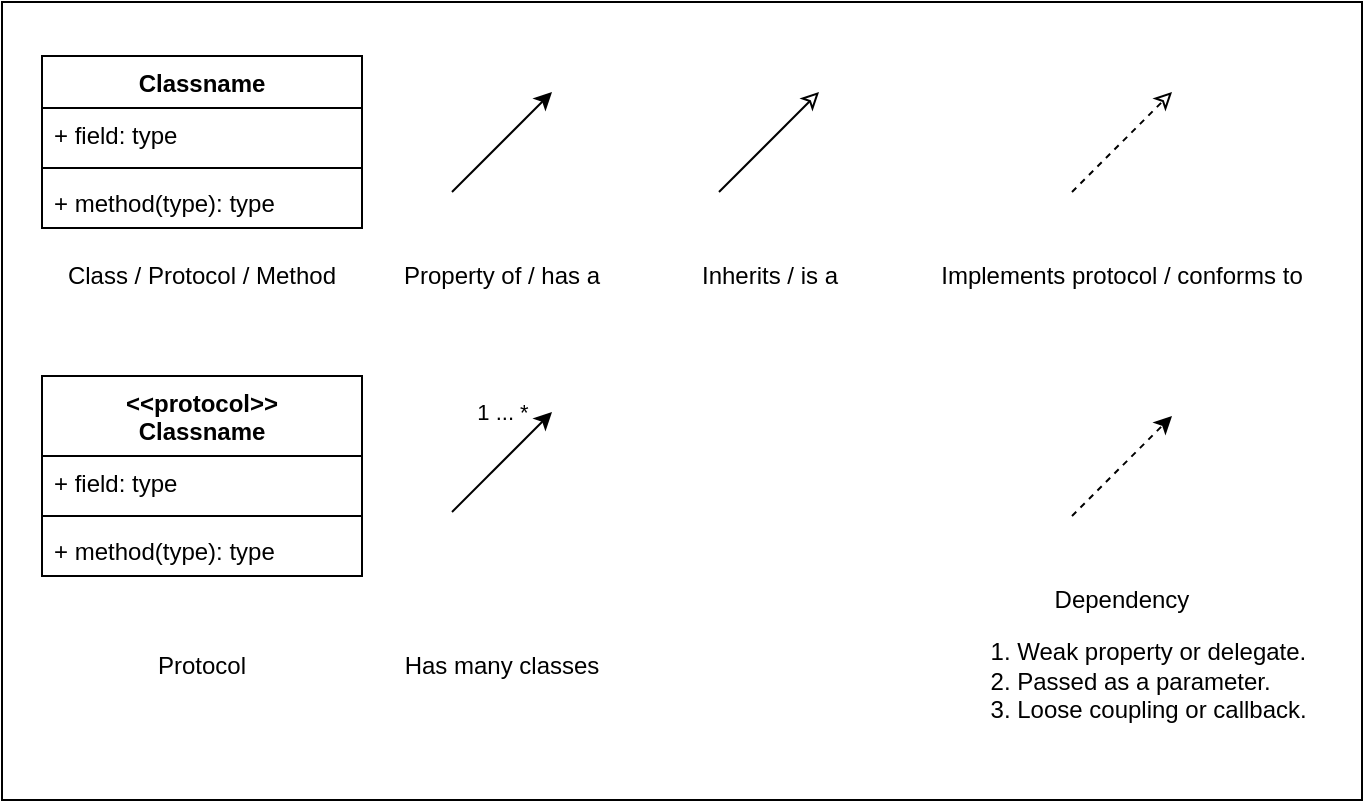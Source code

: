 <mxfile version="15.3.5" type="device" pages="2"><diagram id="C5RBs43oDa-KdzZeNtuy" name="Description"><mxGraphModel dx="946" dy="604" grid="1" gridSize="10" guides="1" tooltips="1" connect="1" arrows="1" fold="1" page="1" pageScale="1" pageWidth="827" pageHeight="1169" math="0" shadow="0"><root><mxCell id="WIyWlLk6GJQsqaUBKTNV-0"/><mxCell id="WIyWlLk6GJQsqaUBKTNV-1" parent="WIyWlLk6GJQsqaUBKTNV-0"/><mxCell id="aeuOBoQLGqFsqWAiUIsY-0" value="" style="rounded=0;whiteSpace=wrap;html=1;hachureGap=4;pointerEvents=0;" vertex="1" parent="WIyWlLk6GJQsqaUBKTNV-1"><mxGeometry x="74" y="385" width="680" height="399" as="geometry"/></mxCell><mxCell id="MYnlqdQX82v4iNZHuZaT-0" value="Classname" style="swimlane;fontStyle=1;align=center;verticalAlign=top;childLayout=stackLayout;horizontal=1;startSize=26;horizontalStack=0;resizeParent=1;resizeParentMax=0;resizeLast=0;collapsible=1;marginBottom=0;" parent="WIyWlLk6GJQsqaUBKTNV-1" vertex="1"><mxGeometry x="94" y="412" width="160" height="86" as="geometry"/></mxCell><mxCell id="MYnlqdQX82v4iNZHuZaT-1" value="+ field: type" style="text;strokeColor=none;fillColor=none;align=left;verticalAlign=top;spacingLeft=4;spacingRight=4;overflow=hidden;rotatable=0;points=[[0,0.5],[1,0.5]];portConstraint=eastwest;" parent="MYnlqdQX82v4iNZHuZaT-0" vertex="1"><mxGeometry y="26" width="160" height="26" as="geometry"/></mxCell><mxCell id="MYnlqdQX82v4iNZHuZaT-2" value="" style="line;strokeWidth=1;fillColor=none;align=left;verticalAlign=middle;spacingTop=-1;spacingLeft=3;spacingRight=3;rotatable=0;labelPosition=right;points=[];portConstraint=eastwest;" parent="MYnlqdQX82v4iNZHuZaT-0" vertex="1"><mxGeometry y="52" width="160" height="8" as="geometry"/></mxCell><mxCell id="MYnlqdQX82v4iNZHuZaT-3" value="+ method(type): type" style="text;strokeColor=none;fillColor=none;align=left;verticalAlign=top;spacingLeft=4;spacingRight=4;overflow=hidden;rotatable=0;points=[[0,0.5],[1,0.5]];portConstraint=eastwest;" parent="MYnlqdQX82v4iNZHuZaT-0" vertex="1"><mxGeometry y="60" width="160" height="26" as="geometry"/></mxCell><mxCell id="MYnlqdQX82v4iNZHuZaT-4" value="" style="endArrow=classic;html=1;" parent="WIyWlLk6GJQsqaUBKTNV-1" edge="1"><mxGeometry width="50" height="50" relative="1" as="geometry"><mxPoint x="299" y="480" as="sourcePoint"/><mxPoint x="349" y="430" as="targetPoint"/></mxGeometry></mxCell><mxCell id="MYnlqdQX82v4iNZHuZaT-5" value="Property of / has a" style="text;html=1;strokeColor=none;fillColor=none;align=center;verticalAlign=middle;whiteSpace=wrap;rounded=0;" parent="WIyWlLk6GJQsqaUBKTNV-1" vertex="1"><mxGeometry x="264" y="512" width="120" height="20" as="geometry"/></mxCell><mxCell id="MYnlqdQX82v4iNZHuZaT-6" value="" style="endArrow=classic;html=1;endFill=0;" parent="WIyWlLk6GJQsqaUBKTNV-1" edge="1"><mxGeometry width="50" height="50" relative="1" as="geometry"><mxPoint x="432.5" y="480" as="sourcePoint"/><mxPoint x="482.5" y="430" as="targetPoint"/></mxGeometry></mxCell><mxCell id="MYnlqdQX82v4iNZHuZaT-7" value="Class / Protocol / Method" style="text;html=1;strokeColor=none;fillColor=none;align=center;verticalAlign=middle;whiteSpace=wrap;rounded=0;" parent="WIyWlLk6GJQsqaUBKTNV-1" vertex="1"><mxGeometry x="99" y="512" width="150" height="20" as="geometry"/></mxCell><mxCell id="MYnlqdQX82v4iNZHuZaT-8" value="Inherits / is a" style="text;html=1;strokeColor=none;fillColor=none;align=center;verticalAlign=middle;whiteSpace=wrap;rounded=0;" parent="WIyWlLk6GJQsqaUBKTNV-1" vertex="1"><mxGeometry x="397.5" y="512" width="120" height="20" as="geometry"/></mxCell><mxCell id="MYnlqdQX82v4iNZHuZaT-9" value="" style="endArrow=classic;html=1;endFill=0;dashed=1;" parent="WIyWlLk6GJQsqaUBKTNV-1" edge="1"><mxGeometry width="50" height="50" relative="1" as="geometry"><mxPoint x="609" y="480" as="sourcePoint"/><mxPoint x="659" y="430" as="targetPoint"/></mxGeometry></mxCell><mxCell id="MYnlqdQX82v4iNZHuZaT-10" value="Implements protocol / conforms to" style="text;html=1;strokeColor=none;fillColor=none;align=center;verticalAlign=middle;whiteSpace=wrap;rounded=0;" parent="WIyWlLk6GJQsqaUBKTNV-1" vertex="1"><mxGeometry x="534" y="512" width="200" height="20" as="geometry"/></mxCell><mxCell id="MYnlqdQX82v4iNZHuZaT-11" value="" style="endArrow=classic;html=1;endFill=1;dashed=1;" parent="WIyWlLk6GJQsqaUBKTNV-1" edge="1"><mxGeometry width="50" height="50" relative="1" as="geometry"><mxPoint x="609" y="642" as="sourcePoint"/><mxPoint x="659" y="592" as="targetPoint"/></mxGeometry></mxCell><mxCell id="MYnlqdQX82v4iNZHuZaT-12" value="Dependency&lt;br&gt;&lt;ol&gt;&lt;li style=&quot;text-align: left&quot;&gt;Weak property or delegate.&lt;/li&gt;&lt;li style=&quot;text-align: left&quot;&gt;Passed as a parameter.&lt;/li&gt;&lt;li style=&quot;text-align: left&quot;&gt;Loose coupling or callback.&lt;/li&gt;&lt;/ol&gt;" style="text;html=1;strokeColor=none;fillColor=none;align=center;verticalAlign=middle;whiteSpace=wrap;rounded=0;" parent="WIyWlLk6GJQsqaUBKTNV-1" vertex="1"><mxGeometry x="540" y="677" width="188" height="80" as="geometry"/></mxCell><mxCell id="MYnlqdQX82v4iNZHuZaT-13" value="&lt;&lt;protocol&gt;&gt;&#10;Classname" style="swimlane;fontStyle=1;align=center;verticalAlign=top;childLayout=stackLayout;horizontal=1;startSize=40;horizontalStack=0;resizeParent=1;resizeParentMax=0;resizeLast=0;collapsible=1;marginBottom=0;" parent="WIyWlLk6GJQsqaUBKTNV-1" vertex="1"><mxGeometry x="94" y="572" width="160" height="100" as="geometry"/></mxCell><mxCell id="MYnlqdQX82v4iNZHuZaT-14" value="+ field: type" style="text;strokeColor=none;fillColor=none;align=left;verticalAlign=top;spacingLeft=4;spacingRight=4;overflow=hidden;rotatable=0;points=[[0,0.5],[1,0.5]];portConstraint=eastwest;" parent="MYnlqdQX82v4iNZHuZaT-13" vertex="1"><mxGeometry y="40" width="160" height="26" as="geometry"/></mxCell><mxCell id="MYnlqdQX82v4iNZHuZaT-15" value="" style="line;strokeWidth=1;fillColor=none;align=left;verticalAlign=middle;spacingTop=-1;spacingLeft=3;spacingRight=3;rotatable=0;labelPosition=right;points=[];portConstraint=eastwest;" parent="MYnlqdQX82v4iNZHuZaT-13" vertex="1"><mxGeometry y="66" width="160" height="8" as="geometry"/></mxCell><mxCell id="MYnlqdQX82v4iNZHuZaT-16" value="+ method(type): type" style="text;strokeColor=none;fillColor=none;align=left;verticalAlign=top;spacingLeft=4;spacingRight=4;overflow=hidden;rotatable=0;points=[[0,0.5],[1,0.5]];portConstraint=eastwest;" parent="MYnlqdQX82v4iNZHuZaT-13" vertex="1"><mxGeometry y="74" width="160" height="26" as="geometry"/></mxCell><mxCell id="MYnlqdQX82v4iNZHuZaT-17" value="Protocol" style="text;html=1;strokeColor=none;fillColor=none;align=center;verticalAlign=middle;whiteSpace=wrap;rounded=0;" parent="WIyWlLk6GJQsqaUBKTNV-1" vertex="1"><mxGeometry x="99" y="707" width="150" height="20" as="geometry"/></mxCell><mxCell id="NEwGOqY0Y7l0RlGgL4oX-0" value="" style="endArrow=classic;html=1;" parent="WIyWlLk6GJQsqaUBKTNV-1" edge="1"><mxGeometry width="50" height="50" relative="1" as="geometry"><mxPoint x="299" y="640" as="sourcePoint"/><mxPoint x="349" y="590" as="targetPoint"/></mxGeometry></mxCell><mxCell id="NEwGOqY0Y7l0RlGgL4oX-1" value="1 ... *" style="edgeLabel;html=1;align=center;verticalAlign=middle;resizable=0;points=[];" parent="NEwGOqY0Y7l0RlGgL4oX-0" vertex="1" connectable="0"><mxGeometry x="0.071" y="3" relative="1" as="geometry"><mxPoint y="-21" as="offset"/></mxGeometry></mxCell><mxCell id="NEwGOqY0Y7l0RlGgL4oX-2" value="Has many classes" style="text;html=1;strokeColor=none;fillColor=none;align=center;verticalAlign=middle;whiteSpace=wrap;rounded=0;" parent="WIyWlLk6GJQsqaUBKTNV-1" vertex="1"><mxGeometry x="264" y="707" width="120" height="20" as="geometry"/></mxCell></root></mxGraphModel></diagram><diagram id="Bg0Hy47L5EQv2H4X3ZQg" name="Challenge"><mxGraphModel dx="946" dy="604" grid="1" gridSize="10" guides="1" tooltips="1" connect="1" arrows="1" fold="1" page="1" pageScale="1" pageWidth="850" pageHeight="1100" math="0" shadow="0"><root><mxCell id="4TUxjk3uAsfYyBz-UIBp-0"/><mxCell id="4TUxjk3uAsfYyBz-UIBp-1" parent="4TUxjk3uAsfYyBz-UIBp-0"/><mxCell id="K3DhNAlJjDDmmAkPKSti-2" value="" style="rounded=0;whiteSpace=wrap;html=1;" parent="4TUxjk3uAsfYyBz-UIBp-1" vertex="1"><mxGeometry x="40" y="160" width="440" height="350" as="geometry"/></mxCell><mxCell id="4TUxjk3uAsfYyBz-UIBp-2" value="&lt;h1&gt;Description:&lt;/h1&gt;&lt;div&gt;&lt;ol&gt;&lt;li&gt;&lt;b&gt;Dog&lt;/b&gt; and &lt;b&gt;Cat&lt;/b&gt; inherit from &lt;b&gt;Animal&lt;/b&gt;, which defines &lt;b&gt;eat&lt;/b&gt; method.&lt;/li&gt;&lt;li&gt;&lt;b&gt;Vehicle&lt;/b&gt; protocol has one &lt;b&gt;Motor&lt;/b&gt; and one or more &lt;b&gt;Wheel&lt;/b&gt; objects.&lt;/li&gt;&lt;li&gt;&lt;b&gt;Professor&lt;/b&gt; is a &lt;b&gt;Teacher&lt;/b&gt; and conforms to a &lt;b&gt;Person&lt;/b&gt; protocol.&lt;/li&gt;&lt;/ol&gt;&lt;/div&gt;" style="text;html=1;strokeColor=none;fillColor=none;spacing=5;spacingTop=-20;whiteSpace=wrap;overflow=hidden;rounded=0;" parent="4TUxjk3uAsfYyBz-UIBp-1" vertex="1"><mxGeometry x="40" y="40" width="400" height="100" as="geometry"/></mxCell><mxCell id="RUfpCODgUtwX58ITGCoS-12" value="is an" style="edgeStyle=orthogonalEdgeStyle;rounded=0;orthogonalLoop=1;jettySize=auto;html=1;endArrow=classic;endFill=0;" parent="4TUxjk3uAsfYyBz-UIBp-1" source="RUfpCODgUtwX58ITGCoS-0" target="RUfpCODgUtwX58ITGCoS-8" edge="1"><mxGeometry y="13" relative="1" as="geometry"><mxPoint as="offset"/></mxGeometry></mxCell><mxCell id="RUfpCODgUtwX58ITGCoS-0" value="Dog" style="swimlane;fontStyle=1;align=center;verticalAlign=top;childLayout=stackLayout;horizontal=1;startSize=26;horizontalStack=0;resizeParent=1;resizeParentMax=0;resizeLast=0;collapsible=1;marginBottom=0;" parent="4TUxjk3uAsfYyBz-UIBp-1" vertex="1"><mxGeometry x="60" y="250" width="160" height="86" as="geometry"/></mxCell><mxCell id="RUfpCODgUtwX58ITGCoS-1" value="+ field: type" style="text;strokeColor=none;fillColor=none;align=left;verticalAlign=top;spacingLeft=4;spacingRight=4;overflow=hidden;rotatable=0;points=[[0,0.5],[1,0.5]];portConstraint=eastwest;" parent="RUfpCODgUtwX58ITGCoS-0" vertex="1"><mxGeometry y="26" width="160" height="26" as="geometry"/></mxCell><mxCell id="RUfpCODgUtwX58ITGCoS-2" value="" style="line;strokeWidth=1;fillColor=none;align=left;verticalAlign=middle;spacingTop=-1;spacingLeft=3;spacingRight=3;rotatable=0;labelPosition=right;points=[];portConstraint=eastwest;" parent="RUfpCODgUtwX58ITGCoS-0" vertex="1"><mxGeometry y="52" width="160" height="8" as="geometry"/></mxCell><mxCell id="RUfpCODgUtwX58ITGCoS-3" value="+ method(type): type" style="text;strokeColor=none;fillColor=none;align=left;verticalAlign=top;spacingLeft=4;spacingRight=4;overflow=hidden;rotatable=0;points=[[0,0.5],[1,0.5]];portConstraint=eastwest;" parent="RUfpCODgUtwX58ITGCoS-0" vertex="1"><mxGeometry y="60" width="160" height="26" as="geometry"/></mxCell><mxCell id="RUfpCODgUtwX58ITGCoS-13" style="edgeStyle=orthogonalEdgeStyle;rounded=0;orthogonalLoop=1;jettySize=auto;html=1;endArrow=classic;endFill=0;" parent="4TUxjk3uAsfYyBz-UIBp-1" source="RUfpCODgUtwX58ITGCoS-4" target="RUfpCODgUtwX58ITGCoS-8" edge="1"><mxGeometry relative="1" as="geometry"/></mxCell><mxCell id="K3DhNAlJjDDmmAkPKSti-1" value="is an" style="edgeLabel;html=1;align=center;verticalAlign=middle;resizable=0;points=[];" parent="RUfpCODgUtwX58ITGCoS-13" vertex="1" connectable="0"><mxGeometry x="0.004" y="3" relative="1" as="geometry"><mxPoint x="1" y="-10" as="offset"/></mxGeometry></mxCell><mxCell id="RUfpCODgUtwX58ITGCoS-4" value="Cat" style="swimlane;fontStyle=1;align=center;verticalAlign=top;childLayout=stackLayout;horizontal=1;startSize=26;horizontalStack=0;resizeParent=1;resizeParentMax=0;resizeLast=0;collapsible=1;marginBottom=0;" parent="4TUxjk3uAsfYyBz-UIBp-1" vertex="1"><mxGeometry x="60" y="370" width="160" height="86" as="geometry"/></mxCell><mxCell id="RUfpCODgUtwX58ITGCoS-5" value="+ field: type" style="text;strokeColor=none;fillColor=none;align=left;verticalAlign=top;spacingLeft=4;spacingRight=4;overflow=hidden;rotatable=0;points=[[0,0.5],[1,0.5]];portConstraint=eastwest;" parent="RUfpCODgUtwX58ITGCoS-4" vertex="1"><mxGeometry y="26" width="160" height="26" as="geometry"/></mxCell><mxCell id="RUfpCODgUtwX58ITGCoS-6" value="" style="line;strokeWidth=1;fillColor=none;align=left;verticalAlign=middle;spacingTop=-1;spacingLeft=3;spacingRight=3;rotatable=0;labelPosition=right;points=[];portConstraint=eastwest;" parent="RUfpCODgUtwX58ITGCoS-4" vertex="1"><mxGeometry y="52" width="160" height="8" as="geometry"/></mxCell><mxCell id="RUfpCODgUtwX58ITGCoS-7" value="+ method(type): type" style="text;strokeColor=none;fillColor=none;align=left;verticalAlign=top;spacingLeft=4;spacingRight=4;overflow=hidden;rotatable=0;points=[[0,0.5],[1,0.5]];portConstraint=eastwest;" parent="RUfpCODgUtwX58ITGCoS-4" vertex="1"><mxGeometry y="60" width="160" height="26" as="geometry"/></mxCell><mxCell id="RUfpCODgUtwX58ITGCoS-8" value="&lt;&lt;protocol&gt;&gt; Animal" style="swimlane;fontStyle=1;align=center;verticalAlign=top;childLayout=stackLayout;horizontal=1;startSize=26;horizontalStack=0;resizeParent=1;resizeParentMax=0;resizeLast=0;collapsible=1;marginBottom=0;" parent="4TUxjk3uAsfYyBz-UIBp-1" vertex="1"><mxGeometry x="300" y="250" width="160" height="86" as="geometry"/></mxCell><mxCell id="RUfpCODgUtwX58ITGCoS-9" value="+ field: type" style="text;strokeColor=none;fillColor=none;align=left;verticalAlign=top;spacingLeft=4;spacingRight=4;overflow=hidden;rotatable=0;points=[[0,0.5],[1,0.5]];portConstraint=eastwest;" parent="RUfpCODgUtwX58ITGCoS-8" vertex="1"><mxGeometry y="26" width="160" height="26" as="geometry"/></mxCell><mxCell id="RUfpCODgUtwX58ITGCoS-10" value="" style="line;strokeWidth=1;fillColor=none;align=left;verticalAlign=middle;spacingTop=-1;spacingLeft=3;spacingRight=3;rotatable=0;labelPosition=right;points=[];portConstraint=eastwest;" parent="RUfpCODgUtwX58ITGCoS-8" vertex="1"><mxGeometry y="52" width="160" height="8" as="geometry"/></mxCell><mxCell id="RUfpCODgUtwX58ITGCoS-11" value="eat(_:)" style="text;strokeColor=none;fillColor=none;align=left;verticalAlign=top;spacingLeft=4;spacingRight=4;overflow=hidden;rotatable=0;points=[[0,0.5],[1,0.5]];portConstraint=eastwest;" parent="RUfpCODgUtwX58ITGCoS-8" vertex="1"><mxGeometry y="60" width="160" height="26" as="geometry"/></mxCell><mxCell id="K3DhNAlJjDDmmAkPKSti-3" value="&lt;h2&gt;Challenge 1&lt;/h2&gt;" style="text;html=1;strokeColor=none;fillColor=none;align=center;verticalAlign=middle;whiteSpace=wrap;rounded=0;" parent="4TUxjk3uAsfYyBz-UIBp-1" vertex="1"><mxGeometry x="180" y="180" width="160" height="20" as="geometry"/></mxCell><mxCell id="0Qa734TmD_Awrc7Q9wcH-0" value="" style="rounded=0;whiteSpace=wrap;html=1;" parent="4TUxjk3uAsfYyBz-UIBp-1" vertex="1"><mxGeometry x="40" y="560" width="440" height="350" as="geometry"/></mxCell><mxCell id="0Qa734TmD_Awrc7Q9wcH-1" value="&lt;h2&gt;Challenge 2&lt;/h2&gt;" style="text;html=1;strokeColor=none;fillColor=none;align=center;verticalAlign=middle;whiteSpace=wrap;rounded=0;" parent="4TUxjk3uAsfYyBz-UIBp-1" vertex="1"><mxGeometry x="180" y="580" width="160" height="20" as="geometry"/></mxCell><mxCell id="0Qa734TmD_Awrc7Q9wcH-14" style="edgeStyle=orthogonalEdgeStyle;rounded=0;orthogonalLoop=1;jettySize=auto;html=1;endArrow=classic;endFill=1;" parent="4TUxjk3uAsfYyBz-UIBp-1" source="0Qa734TmD_Awrc7Q9wcH-2" target="0Qa734TmD_Awrc7Q9wcH-6" edge="1"><mxGeometry relative="1" as="geometry"/></mxCell><mxCell id="0Qa734TmD_Awrc7Q9wcH-15" value="has a" style="edgeLabel;html=1;align=center;verticalAlign=middle;resizable=0;points=[];" parent="0Qa734TmD_Awrc7Q9wcH-14" vertex="1" connectable="0"><mxGeometry x="-0.259" relative="1" as="geometry"><mxPoint x="20" as="offset"/></mxGeometry></mxCell><mxCell id="0Qa734TmD_Awrc7Q9wcH-16" value="1 ... 1" style="edgeLabel;html=1;align=center;verticalAlign=middle;resizable=0;points=[];" parent="0Qa734TmD_Awrc7Q9wcH-14" vertex="1" connectable="0"><mxGeometry x="0.444" y="-1" relative="1" as="geometry"><mxPoint x="-19" y="5" as="offset"/></mxGeometry></mxCell><mxCell id="0Qa734TmD_Awrc7Q9wcH-17" value="has a" style="edgeStyle=orthogonalEdgeStyle;rounded=0;orthogonalLoop=1;jettySize=auto;html=1;endArrow=classic;endFill=1;" parent="4TUxjk3uAsfYyBz-UIBp-1" source="0Qa734TmD_Awrc7Q9wcH-2" target="0Qa734TmD_Awrc7Q9wcH-10" edge="1"><mxGeometry y="13" relative="1" as="geometry"><mxPoint as="offset"/></mxGeometry></mxCell><mxCell id="0Qa734TmD_Awrc7Q9wcH-18" value="1 ... *" style="edgeLabel;html=1;align=center;verticalAlign=middle;resizable=0;points=[];" parent="0Qa734TmD_Awrc7Q9wcH-17" vertex="1" connectable="0"><mxGeometry x="0.65" relative="1" as="geometry"><mxPoint y="17" as="offset"/></mxGeometry></mxCell><mxCell id="0Qa734TmD_Awrc7Q9wcH-2" value="&lt;&lt;protocol&gt;&gt; Vehicle" style="swimlane;fontStyle=1;align=center;verticalAlign=top;childLayout=stackLayout;horizontal=1;startSize=26;horizontalStack=0;resizeParent=1;resizeParentMax=0;resizeLast=0;collapsible=1;marginBottom=0;" parent="4TUxjk3uAsfYyBz-UIBp-1" vertex="1"><mxGeometry x="60" y="630" width="160" height="86" as="geometry"/></mxCell><mxCell id="0Qa734TmD_Awrc7Q9wcH-3" value="+ field: type" style="text;strokeColor=none;fillColor=none;align=left;verticalAlign=top;spacingLeft=4;spacingRight=4;overflow=hidden;rotatable=0;points=[[0,0.5],[1,0.5]];portConstraint=eastwest;" parent="0Qa734TmD_Awrc7Q9wcH-2" vertex="1"><mxGeometry y="26" width="160" height="26" as="geometry"/></mxCell><mxCell id="0Qa734TmD_Awrc7Q9wcH-4" value="" style="line;strokeWidth=1;fillColor=none;align=left;verticalAlign=middle;spacingTop=-1;spacingLeft=3;spacingRight=3;rotatable=0;labelPosition=right;points=[];portConstraint=eastwest;" parent="0Qa734TmD_Awrc7Q9wcH-2" vertex="1"><mxGeometry y="52" width="160" height="8" as="geometry"/></mxCell><mxCell id="0Qa734TmD_Awrc7Q9wcH-5" value="+ method(type): type" style="text;strokeColor=none;fillColor=none;align=left;verticalAlign=top;spacingLeft=4;spacingRight=4;overflow=hidden;rotatable=0;points=[[0,0.5],[1,0.5]];portConstraint=eastwest;" parent="0Qa734TmD_Awrc7Q9wcH-2" vertex="1"><mxGeometry y="60" width="160" height="26" as="geometry"/></mxCell><mxCell id="0Qa734TmD_Awrc7Q9wcH-6" value="Motor" style="swimlane;fontStyle=1;align=center;verticalAlign=top;childLayout=stackLayout;horizontal=1;startSize=26;horizontalStack=0;resizeParent=1;resizeParentMax=0;resizeLast=0;collapsible=1;marginBottom=0;" parent="4TUxjk3uAsfYyBz-UIBp-1" vertex="1"><mxGeometry x="60" y="770" width="160" height="86" as="geometry"/></mxCell><mxCell id="0Qa734TmD_Awrc7Q9wcH-7" value="+ field: type" style="text;strokeColor=none;fillColor=none;align=left;verticalAlign=top;spacingLeft=4;spacingRight=4;overflow=hidden;rotatable=0;points=[[0,0.5],[1,0.5]];portConstraint=eastwest;" parent="0Qa734TmD_Awrc7Q9wcH-6" vertex="1"><mxGeometry y="26" width="160" height="26" as="geometry"/></mxCell><mxCell id="0Qa734TmD_Awrc7Q9wcH-8" value="" style="line;strokeWidth=1;fillColor=none;align=left;verticalAlign=middle;spacingTop=-1;spacingLeft=3;spacingRight=3;rotatable=0;labelPosition=right;points=[];portConstraint=eastwest;" parent="0Qa734TmD_Awrc7Q9wcH-6" vertex="1"><mxGeometry y="52" width="160" height="8" as="geometry"/></mxCell><mxCell id="0Qa734TmD_Awrc7Q9wcH-9" value="+ method(type): type" style="text;strokeColor=none;fillColor=none;align=left;verticalAlign=top;spacingLeft=4;spacingRight=4;overflow=hidden;rotatable=0;points=[[0,0.5],[1,0.5]];portConstraint=eastwest;" parent="0Qa734TmD_Awrc7Q9wcH-6" vertex="1"><mxGeometry y="60" width="160" height="26" as="geometry"/></mxCell><mxCell id="0Qa734TmD_Awrc7Q9wcH-10" value="Wheel" style="swimlane;fontStyle=1;align=center;verticalAlign=top;childLayout=stackLayout;horizontal=1;startSize=26;horizontalStack=0;resizeParent=1;resizeParentMax=0;resizeLast=0;collapsible=1;marginBottom=0;" parent="4TUxjk3uAsfYyBz-UIBp-1" vertex="1"><mxGeometry x="300" y="630" width="160" height="86" as="geometry"/></mxCell><mxCell id="0Qa734TmD_Awrc7Q9wcH-11" value="+ field: type" style="text;strokeColor=none;fillColor=none;align=left;verticalAlign=top;spacingLeft=4;spacingRight=4;overflow=hidden;rotatable=0;points=[[0,0.5],[1,0.5]];portConstraint=eastwest;" parent="0Qa734TmD_Awrc7Q9wcH-10" vertex="1"><mxGeometry y="26" width="160" height="26" as="geometry"/></mxCell><mxCell id="0Qa734TmD_Awrc7Q9wcH-12" value="" style="line;strokeWidth=1;fillColor=none;align=left;verticalAlign=middle;spacingTop=-1;spacingLeft=3;spacingRight=3;rotatable=0;labelPosition=right;points=[];portConstraint=eastwest;" parent="0Qa734TmD_Awrc7Q9wcH-10" vertex="1"><mxGeometry y="52" width="160" height="8" as="geometry"/></mxCell><mxCell id="0Qa734TmD_Awrc7Q9wcH-13" value="+ method(type): type" style="text;strokeColor=none;fillColor=none;align=left;verticalAlign=top;spacingLeft=4;spacingRight=4;overflow=hidden;rotatable=0;points=[[0,0.5],[1,0.5]];portConstraint=eastwest;" parent="0Qa734TmD_Awrc7Q9wcH-10" vertex="1"><mxGeometry y="60" width="160" height="26" as="geometry"/></mxCell><mxCell id="PchXAd1K2xzJqetYJbu5-0" value="" style="rounded=0;whiteSpace=wrap;html=1;" parent="4TUxjk3uAsfYyBz-UIBp-1" vertex="1"><mxGeometry x="520" y="160" width="440" height="350" as="geometry"/></mxCell><mxCell id="PchXAd1K2xzJqetYJbu5-1" value="&lt;h2&gt;Challenge 3&lt;/h2&gt;" style="text;html=1;strokeColor=none;fillColor=none;align=center;verticalAlign=middle;whiteSpace=wrap;rounded=0;" parent="4TUxjk3uAsfYyBz-UIBp-1" vertex="1"><mxGeometry x="660" y="180" width="160" height="20" as="geometry"/></mxCell><mxCell id="PchXAd1K2xzJqetYJbu5-14" style="edgeStyle=orthogonalEdgeStyle;rounded=0;orthogonalLoop=1;jettySize=auto;html=1;endArrow=classic;endFill=0;" parent="4TUxjk3uAsfYyBz-UIBp-1" source="PchXAd1K2xzJqetYJbu5-2" target="PchXAd1K2xzJqetYJbu5-6" edge="1"><mxGeometry relative="1" as="geometry"/></mxCell><mxCell id="PchXAd1K2xzJqetYJbu5-16" value="is a" style="edgeLabel;html=1;align=center;verticalAlign=middle;resizable=0;points=[];" parent="PchXAd1K2xzJqetYJbu5-14" vertex="1" connectable="0"><mxGeometry x="-0.484" relative="1" as="geometry"><mxPoint x="20" y="2" as="offset"/></mxGeometry></mxCell><mxCell id="PchXAd1K2xzJqetYJbu5-15" style="edgeStyle=orthogonalEdgeStyle;rounded=0;orthogonalLoop=1;jettySize=auto;html=1;endArrow=classic;endFill=0;dashed=1;" parent="4TUxjk3uAsfYyBz-UIBp-1" source="PchXAd1K2xzJqetYJbu5-2" target="PchXAd1K2xzJqetYJbu5-10" edge="1"><mxGeometry relative="1" as="geometry"/></mxCell><mxCell id="blheDev1oooiMWy6B9qU-0" value="conforms to" style="edgeLabel;html=1;align=center;verticalAlign=middle;resizable=0;points=[];" parent="PchXAd1K2xzJqetYJbu5-15" vertex="1" connectable="0"><mxGeometry x="-0.057" y="-1" relative="1" as="geometry"><mxPoint y="-14" as="offset"/></mxGeometry></mxCell><mxCell id="PchXAd1K2xzJqetYJbu5-2" value="Professor" style="swimlane;fontStyle=1;align=center;verticalAlign=top;childLayout=stackLayout;horizontal=1;startSize=26;horizontalStack=0;resizeParent=1;resizeParentMax=0;resizeLast=0;collapsible=1;marginBottom=0;" parent="4TUxjk3uAsfYyBz-UIBp-1" vertex="1"><mxGeometry x="540" y="250" width="160" height="86" as="geometry"/></mxCell><mxCell id="PchXAd1K2xzJqetYJbu5-3" value="+ field: type" style="text;strokeColor=none;fillColor=none;align=left;verticalAlign=top;spacingLeft=4;spacingRight=4;overflow=hidden;rotatable=0;points=[[0,0.5],[1,0.5]];portConstraint=eastwest;" parent="PchXAd1K2xzJqetYJbu5-2" vertex="1"><mxGeometry y="26" width="160" height="26" as="geometry"/></mxCell><mxCell id="PchXAd1K2xzJqetYJbu5-4" value="" style="line;strokeWidth=1;fillColor=none;align=left;verticalAlign=middle;spacingTop=-1;spacingLeft=3;spacingRight=3;rotatable=0;labelPosition=right;points=[];portConstraint=eastwest;" parent="PchXAd1K2xzJqetYJbu5-2" vertex="1"><mxGeometry y="52" width="160" height="8" as="geometry"/></mxCell><mxCell id="PchXAd1K2xzJqetYJbu5-5" value="+ method(type): type" style="text;strokeColor=none;fillColor=none;align=left;verticalAlign=top;spacingLeft=4;spacingRight=4;overflow=hidden;rotatable=0;points=[[0,0.5],[1,0.5]];portConstraint=eastwest;" parent="PchXAd1K2xzJqetYJbu5-2" vertex="1"><mxGeometry y="60" width="160" height="26" as="geometry"/></mxCell><mxCell id="PchXAd1K2xzJqetYJbu5-6" value="Teacher" style="swimlane;fontStyle=1;align=center;verticalAlign=top;childLayout=stackLayout;horizontal=1;startSize=26;horizontalStack=0;resizeParent=1;resizeParentMax=0;resizeLast=0;collapsible=1;marginBottom=0;" parent="4TUxjk3uAsfYyBz-UIBp-1" vertex="1"><mxGeometry x="540" y="370" width="160" height="86" as="geometry"/></mxCell><mxCell id="PchXAd1K2xzJqetYJbu5-7" value="+ field: type" style="text;strokeColor=none;fillColor=none;align=left;verticalAlign=top;spacingLeft=4;spacingRight=4;overflow=hidden;rotatable=0;points=[[0,0.5],[1,0.5]];portConstraint=eastwest;" parent="PchXAd1K2xzJqetYJbu5-6" vertex="1"><mxGeometry y="26" width="160" height="26" as="geometry"/></mxCell><mxCell id="PchXAd1K2xzJqetYJbu5-8" value="" style="line;strokeWidth=1;fillColor=none;align=left;verticalAlign=middle;spacingTop=-1;spacingLeft=3;spacingRight=3;rotatable=0;labelPosition=right;points=[];portConstraint=eastwest;" parent="PchXAd1K2xzJqetYJbu5-6" vertex="1"><mxGeometry y="52" width="160" height="8" as="geometry"/></mxCell><mxCell id="PchXAd1K2xzJqetYJbu5-9" value="+ method(type): type" style="text;strokeColor=none;fillColor=none;align=left;verticalAlign=top;spacingLeft=4;spacingRight=4;overflow=hidden;rotatable=0;points=[[0,0.5],[1,0.5]];portConstraint=eastwest;" parent="PchXAd1K2xzJqetYJbu5-6" vertex="1"><mxGeometry y="60" width="160" height="26" as="geometry"/></mxCell><mxCell id="PchXAd1K2xzJqetYJbu5-10" value="&lt;&lt;protocol&gt;&gt; Person" style="swimlane;fontStyle=1;align=center;verticalAlign=top;childLayout=stackLayout;horizontal=1;startSize=26;horizontalStack=0;resizeParent=1;resizeParentMax=0;resizeLast=0;collapsible=1;marginBottom=0;" parent="4TUxjk3uAsfYyBz-UIBp-1" vertex="1"><mxGeometry x="780" y="250" width="160" height="86" as="geometry"/></mxCell><mxCell id="PchXAd1K2xzJqetYJbu5-11" value="+ field: type" style="text;strokeColor=none;fillColor=none;align=left;verticalAlign=top;spacingLeft=4;spacingRight=4;overflow=hidden;rotatable=0;points=[[0,0.5],[1,0.5]];portConstraint=eastwest;" parent="PchXAd1K2xzJqetYJbu5-10" vertex="1"><mxGeometry y="26" width="160" height="26" as="geometry"/></mxCell><mxCell id="PchXAd1K2xzJqetYJbu5-12" value="" style="line;strokeWidth=1;fillColor=none;align=left;verticalAlign=middle;spacingTop=-1;spacingLeft=3;spacingRight=3;rotatable=0;labelPosition=right;points=[];portConstraint=eastwest;" parent="PchXAd1K2xzJqetYJbu5-10" vertex="1"><mxGeometry y="52" width="160" height="8" as="geometry"/></mxCell><mxCell id="PchXAd1K2xzJqetYJbu5-13" value="+ method(type): type" style="text;strokeColor=none;fillColor=none;align=left;verticalAlign=top;spacingLeft=4;spacingRight=4;overflow=hidden;rotatable=0;points=[[0,0.5],[1,0.5]];portConstraint=eastwest;" parent="PchXAd1K2xzJqetYJbu5-10" vertex="1"><mxGeometry y="60" width="160" height="26" as="geometry"/></mxCell><mxCell id="a3JaOBi6ZRhYgRPg0msF-1" value="" style="rounded=0;whiteSpace=wrap;html=1;" parent="4TUxjk3uAsfYyBz-UIBp-1" vertex="1"><mxGeometry x="520" y="560" width="440" height="350" as="geometry"/></mxCell><mxCell id="a3JaOBi6ZRhYgRPg0msF-2" value="&lt;h2&gt;Challenge 3 Alternative&lt;/h2&gt;" style="text;html=1;strokeColor=none;fillColor=none;align=center;verticalAlign=middle;whiteSpace=wrap;rounded=0;" parent="4TUxjk3uAsfYyBz-UIBp-1" vertex="1"><mxGeometry x="620" y="580" width="240" height="20" as="geometry"/></mxCell><mxCell id="a3JaOBi6ZRhYgRPg0msF-3" style="edgeStyle=orthogonalEdgeStyle;rounded=0;orthogonalLoop=1;jettySize=auto;html=1;endArrow=classic;endFill=0;" parent="4TUxjk3uAsfYyBz-UIBp-1" source="a3JaOBi6ZRhYgRPg0msF-7" target="a3JaOBi6ZRhYgRPg0msF-11" edge="1"><mxGeometry relative="1" as="geometry"/></mxCell><mxCell id="a3JaOBi6ZRhYgRPg0msF-4" value="is a" style="edgeLabel;html=1;align=center;verticalAlign=middle;resizable=0;points=[];" parent="a3JaOBi6ZRhYgRPg0msF-3" vertex="1" connectable="0"><mxGeometry x="-0.484" relative="1" as="geometry"><mxPoint x="20" y="2" as="offset"/></mxGeometry></mxCell><mxCell id="a3JaOBi6ZRhYgRPg0msF-5" style="edgeStyle=orthogonalEdgeStyle;rounded=0;orthogonalLoop=1;jettySize=auto;html=1;endArrow=classic;endFill=0;dashed=1;" parent="4TUxjk3uAsfYyBz-UIBp-1" source="a3JaOBi6ZRhYgRPg0msF-11" target="a3JaOBi6ZRhYgRPg0msF-15" edge="1"><mxGeometry relative="1" as="geometry"/></mxCell><mxCell id="a3JaOBi6ZRhYgRPg0msF-6" value="conforms to" style="edgeLabel;html=1;align=center;verticalAlign=middle;resizable=0;points=[];" parent="a3JaOBi6ZRhYgRPg0msF-5" vertex="1" connectable="0"><mxGeometry x="-0.057" y="-1" relative="1" as="geometry"><mxPoint y="-14" as="offset"/></mxGeometry></mxCell><mxCell id="a3JaOBi6ZRhYgRPg0msF-7" value="Professor" style="swimlane;fontStyle=1;align=center;verticalAlign=top;childLayout=stackLayout;horizontal=1;startSize=26;horizontalStack=0;resizeParent=1;resizeParentMax=0;resizeLast=0;collapsible=1;marginBottom=0;" parent="4TUxjk3uAsfYyBz-UIBp-1" vertex="1"><mxGeometry x="540" y="650" width="160" height="86" as="geometry"/></mxCell><mxCell id="a3JaOBi6ZRhYgRPg0msF-8" value="+ field: type" style="text;strokeColor=none;fillColor=none;align=left;verticalAlign=top;spacingLeft=4;spacingRight=4;overflow=hidden;rotatable=0;points=[[0,0.5],[1,0.5]];portConstraint=eastwest;" parent="a3JaOBi6ZRhYgRPg0msF-7" vertex="1"><mxGeometry y="26" width="160" height="26" as="geometry"/></mxCell><mxCell id="a3JaOBi6ZRhYgRPg0msF-9" value="" style="line;strokeWidth=1;fillColor=none;align=left;verticalAlign=middle;spacingTop=-1;spacingLeft=3;spacingRight=3;rotatable=0;labelPosition=right;points=[];portConstraint=eastwest;" parent="a3JaOBi6ZRhYgRPg0msF-7" vertex="1"><mxGeometry y="52" width="160" height="8" as="geometry"/></mxCell><mxCell id="a3JaOBi6ZRhYgRPg0msF-10" value="+ method(type): type" style="text;strokeColor=none;fillColor=none;align=left;verticalAlign=top;spacingLeft=4;spacingRight=4;overflow=hidden;rotatable=0;points=[[0,0.5],[1,0.5]];portConstraint=eastwest;" parent="a3JaOBi6ZRhYgRPg0msF-7" vertex="1"><mxGeometry y="60" width="160" height="26" as="geometry"/></mxCell><mxCell id="a3JaOBi6ZRhYgRPg0msF-11" value="Teacher" style="swimlane;fontStyle=1;align=center;verticalAlign=top;childLayout=stackLayout;horizontal=1;startSize=26;horizontalStack=0;resizeParent=1;resizeParentMax=0;resizeLast=0;collapsible=1;marginBottom=0;" parent="4TUxjk3uAsfYyBz-UIBp-1" vertex="1"><mxGeometry x="540" y="770" width="160" height="86" as="geometry"/></mxCell><mxCell id="a3JaOBi6ZRhYgRPg0msF-12" value="+ field: type" style="text;strokeColor=none;fillColor=none;align=left;verticalAlign=top;spacingLeft=4;spacingRight=4;overflow=hidden;rotatable=0;points=[[0,0.5],[1,0.5]];portConstraint=eastwest;" parent="a3JaOBi6ZRhYgRPg0msF-11" vertex="1"><mxGeometry y="26" width="160" height="26" as="geometry"/></mxCell><mxCell id="a3JaOBi6ZRhYgRPg0msF-13" value="" style="line;strokeWidth=1;fillColor=none;align=left;verticalAlign=middle;spacingTop=-1;spacingLeft=3;spacingRight=3;rotatable=0;labelPosition=right;points=[];portConstraint=eastwest;" parent="a3JaOBi6ZRhYgRPg0msF-11" vertex="1"><mxGeometry y="52" width="160" height="8" as="geometry"/></mxCell><mxCell id="a3JaOBi6ZRhYgRPg0msF-14" value="+ method(type): type" style="text;strokeColor=none;fillColor=none;align=left;verticalAlign=top;spacingLeft=4;spacingRight=4;overflow=hidden;rotatable=0;points=[[0,0.5],[1,0.5]];portConstraint=eastwest;" parent="a3JaOBi6ZRhYgRPg0msF-11" vertex="1"><mxGeometry y="60" width="160" height="26" as="geometry"/></mxCell><mxCell id="a3JaOBi6ZRhYgRPg0msF-15" value="&lt;&lt;protocol&gt;&gt; Person" style="swimlane;fontStyle=1;align=center;verticalAlign=top;childLayout=stackLayout;horizontal=1;startSize=26;horizontalStack=0;resizeParent=1;resizeParentMax=0;resizeLast=0;collapsible=1;marginBottom=0;" parent="4TUxjk3uAsfYyBz-UIBp-1" vertex="1"><mxGeometry x="780" y="770" width="160" height="86" as="geometry"/></mxCell><mxCell id="a3JaOBi6ZRhYgRPg0msF-16" value="+ field: type" style="text;strokeColor=none;fillColor=none;align=left;verticalAlign=top;spacingLeft=4;spacingRight=4;overflow=hidden;rotatable=0;points=[[0,0.5],[1,0.5]];portConstraint=eastwest;" parent="a3JaOBi6ZRhYgRPg0msF-15" vertex="1"><mxGeometry y="26" width="160" height="26" as="geometry"/></mxCell><mxCell id="a3JaOBi6ZRhYgRPg0msF-17" value="" style="line;strokeWidth=1;fillColor=none;align=left;verticalAlign=middle;spacingTop=-1;spacingLeft=3;spacingRight=3;rotatable=0;labelPosition=right;points=[];portConstraint=eastwest;" parent="a3JaOBi6ZRhYgRPg0msF-15" vertex="1"><mxGeometry y="52" width="160" height="8" as="geometry"/></mxCell><mxCell id="a3JaOBi6ZRhYgRPg0msF-18" value="+ method(type): type" style="text;strokeColor=none;fillColor=none;align=left;verticalAlign=top;spacingLeft=4;spacingRight=4;overflow=hidden;rotatable=0;points=[[0,0.5],[1,0.5]];portConstraint=eastwest;" parent="a3JaOBi6ZRhYgRPg0msF-15" vertex="1"><mxGeometry y="60" width="160" height="26" as="geometry"/></mxCell></root></mxGraphModel></diagram></mxfile>